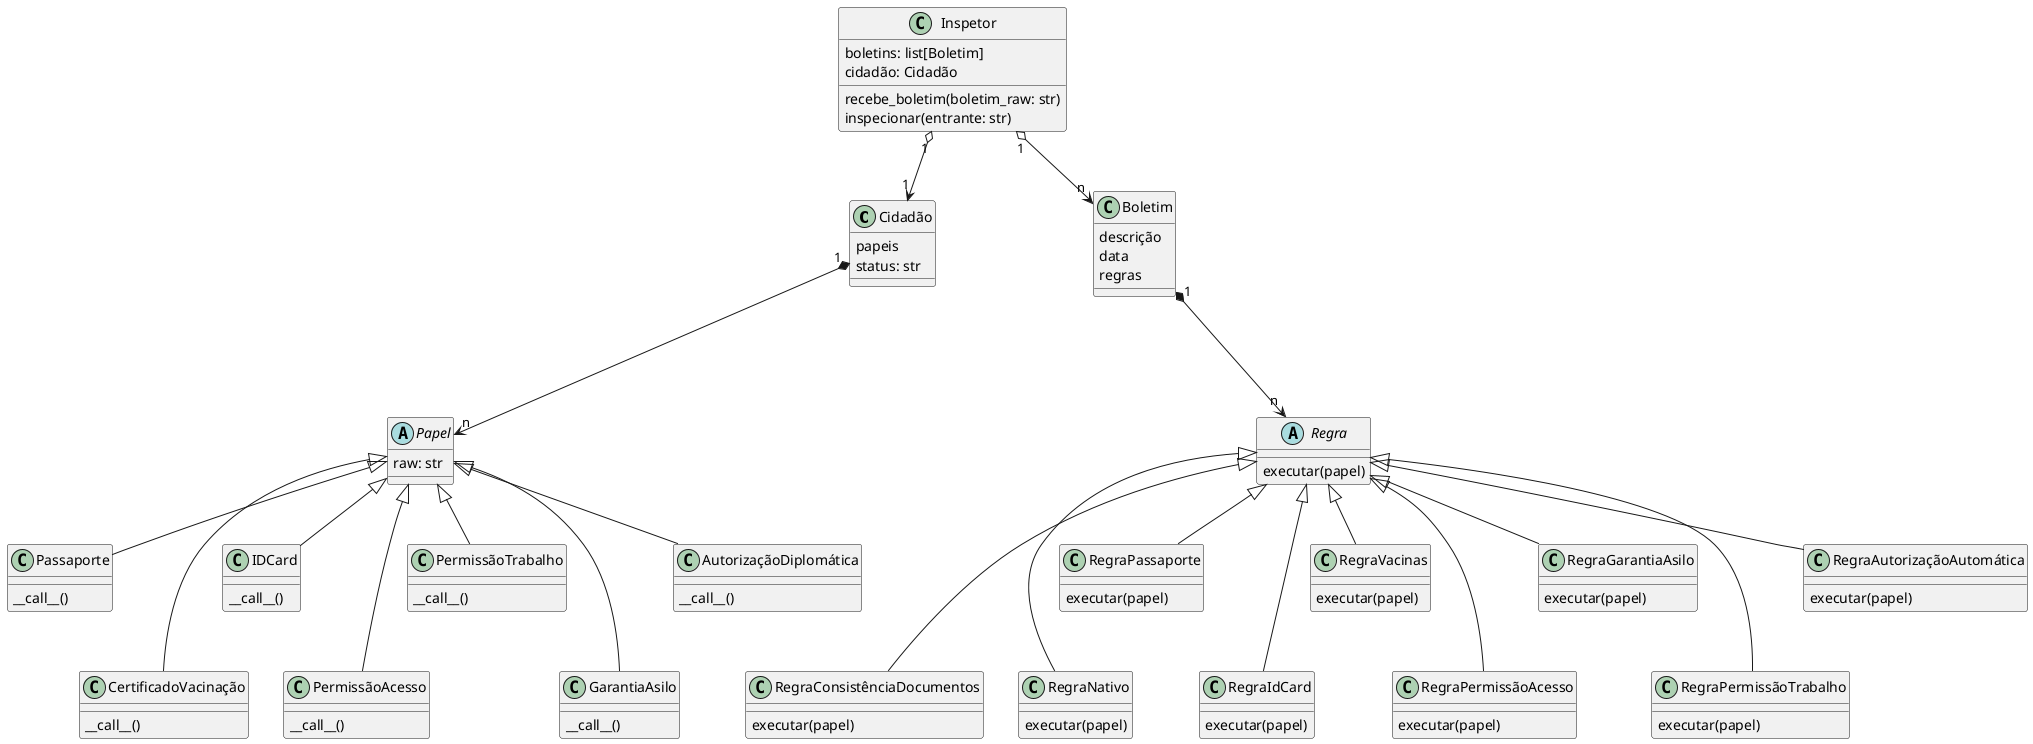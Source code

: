 @startuml

class Cidadão{
    papeis
    status: str 
}

class Boletim{
    descrição
    data
    regras
}

class Inspetor{
    boletins: list[Boletim]
    cidadão: Cidadão
    recebe_boletim(boletim_raw: str)
    inspecionar(entrante: str)
}

abstract Regra{
    executar(papel)
}

class RegraConsistênciaDocumentos{
    executar(papel)
}
class RegraNativo{
    executar(papel)
}
class RegraPassaporte{
    executar(papel)
}
class RegraIdCard{
    executar(papel)
}
class RegraVacinas{
    executar(papel)
}
class RegraPermissãoAcesso{
    executar(papel)
}
class RegraGarantiaAsilo{
    executar(papel)
}
class RegraPermissãoTrabalho{
    executar(papel)
}
class RegraAutorizaçãoAutomática{
    executar(papel)
}

abstract Papel{
    raw: str
}

class Passaporte{
    __call__()
}

class CertificadoVacinação{
    __call__()
}

class IDCard{
    __call__()
}

class PermissãoAcesso{
    __call__()
}

class PermissãoTrabalho{
    __call__()
}

class GarantiaAsilo{
    __call__()
}    

class AutorizaçãoDiplomática{
    __call__()
}

Regra <|--- RegraConsistênciaDocumentos
Regra <|--- RegraNativo
Regra <|-- RegraPassaporte
Regra <|--- RegraIdCard
Regra <|-- RegraVacinas
Regra <|--- RegraPermissãoAcesso
Regra <|-- RegraGarantiaAsilo
Regra <|--- RegraPermissãoTrabalho
Regra <|-- RegraAutorizaçãoAutomática

Papel <|-- Passaporte
Papel <|--- CertificadoVacinação
Papel <|-- IDCard
Papel <|--- PermissãoAcesso
Papel <|-- PermissãoTrabalho
Papel <|--- GarantiaAsilo
Papel <|-- AutorizaçãoDiplomática

Cidadão "1" *---> "n" Papel
Boletim "1" *---> "n" Regra


Inspetor "1" o--> "n" Boletim
Inspetor "1" o--> "1" Cidadão

@enduml